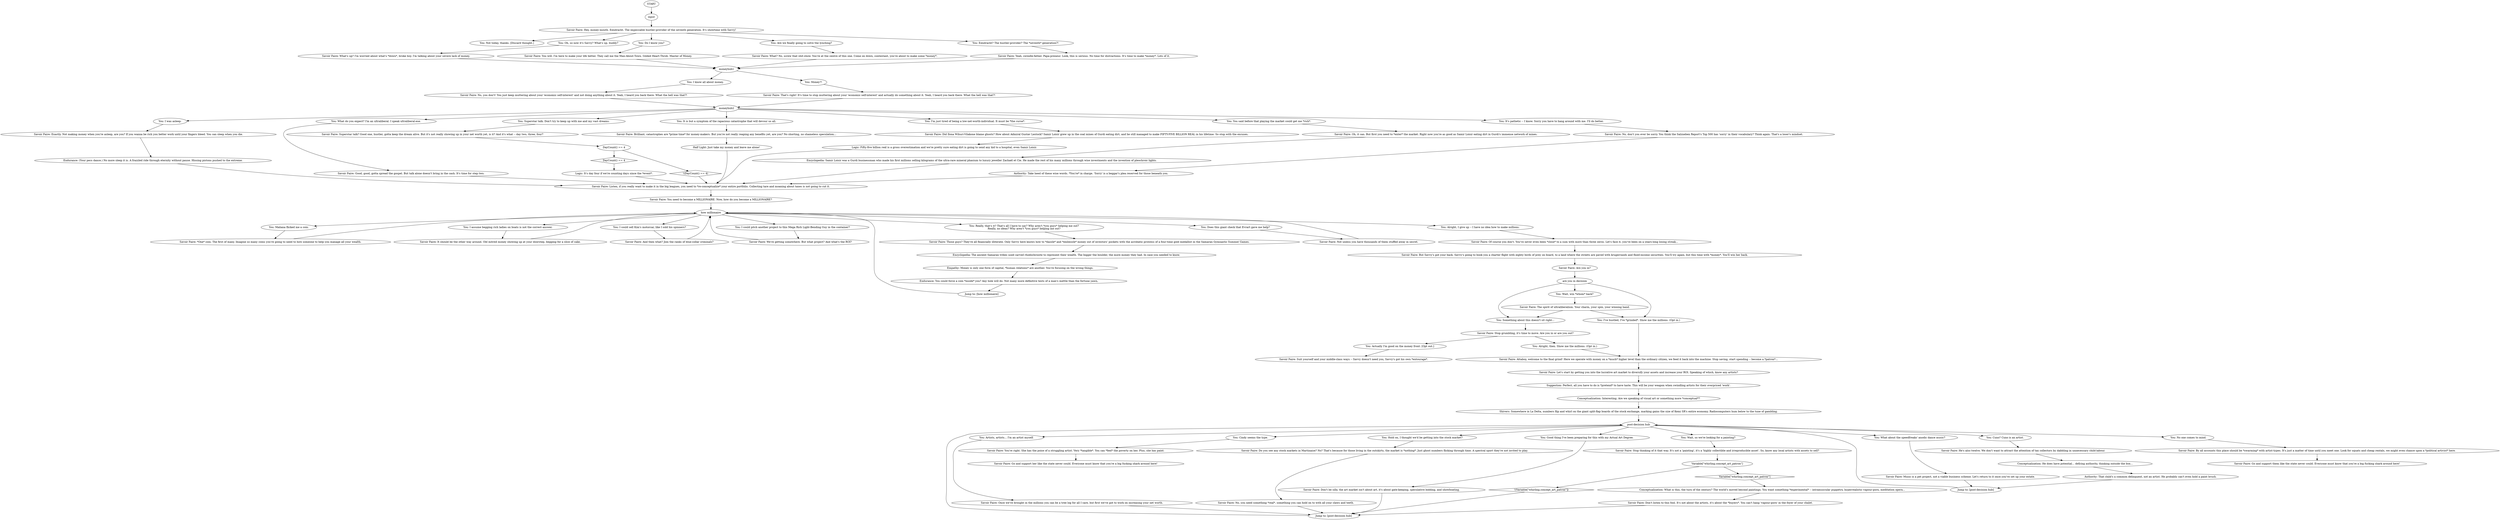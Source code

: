 # WHIRLING F2 ORB / Ultraliberal Quest Initiation
# Savoir Faire tells you it's time to stop playing the market and make some real cash so you can fulfil your heart's desire.
# ==================================================
digraph G {
	  0 [label="START"];
	  1 [label="input"];
	  2 [label="DayCount() == 4"];
	  3 [label="DayCount() == 4", shape=diamond];
	  4 [label="!(DayCount() == 4)", shape=diamond];
	  5 [label="Savoir Faire: *One* coin. The first of many. Imagine so many coins you're going to need to hire someone to help you manage all your wealth."];
	  6 [label="Savoir Faire: By all accounts this place should be *swarming* with artist-types. It's just a matter of time until you meet one. Look for squats and cheap rentals, we might even chance upon a *political artivist* here."];
	  7 [label="Jump to: [post-decision hub]"];
	  8 [label="Savoir Faire: Go and support her like the state never could. Everyone must know that you're a big fucking shark around here!"];
	  9 [label="You: Not today, thanks. [Discard thought.]"];
	  10 [label="Savoir Faire: It should be the other way around. Old mitred money showing up at your doorstep, begging for a slice of cake."];
	  11 [label="Savoir Faire: And then what? Join the ranks of blue-collar criminals?"];
	  12 [label="Savoir Faire: Don't listen to this fool. It's not about the artists, it's about the *buyers*. You can't hang 'vapour-porn' in the foyer of your chalet."];
	  13 [label="Savoir Faire: What's up? I'm worried about what's *down*, broke boy. I'm talking about your severe lack of money."];
	  14 [label="Savoir Faire: No, you don't! You just keep muttering about your 'economic self-interest' and not doing anything about it. Yeah, I heard you back there. What the hell was that?!"];
	  15 [label="how millionaire"];
	  16 [label="Jump to: [how millionaire]"];
	  17 [label="Savoir Faire: No, you need something *real*, something you can hold on to with all your claws and teeth."];
	  18 [label="You: I know all about money."];
	  19 [label="Logic: It's day four if we're counting days since the *event*."];
	  20 [label="You: Wait, win *whom* back?"];
	  21 [label="You: Something about this doesn't sit right..."];
	  22 [label="You: Cindy seems the type."];
	  23 [label="Savoir Faire: What? No, screw that shit-show. You're at the centre of this one. Come on down, contestant, you're about to make some *money*."];
	  24 [label="Savoir Faire: Stop grumbling, it's time to move. Are you in or are you out?"];
	  25 [label="Savoir Faire: No, don't you ever be sorry. You think the Salzneben Report's Top 500 has 'sorry' in their vocabulary? Think again. That's a loser's mindset."];
	  26 [label="You: Oh, so now it's Savvy? What's up, buddy?"];
	  27 [label="You: Actually I'm good on the money front. [Opt out.]"];
	  28 [label="Savoir Faire: Music is a pet project, not a viable business scheme. Let's return to it once you've set up your estate."];
	  29 [label="Authority: Take heed of these wise words. *You're* in charge. 'Sorry' is a beggar's plea reserved for those beneath you."];
	  30 [label="You: Do I know you?"];
	  32 [label="Savoir Faire: Oh, it can. But first you need to *enter* the market. Right now you're as good as Samir Loisir eating dirt in Gurdi's immense network of mines."];
	  33 [label="Encyclopedia: Samir Loisir was a Gurdi businessman who made his first millions selling kilograms of the ultra-rare mineral phasium to luxury jeweller Zachaël et Cie. He made the rest of his many millions through wise investments and the invention of pleochroic lights."];
	  34 [label="Suggestion: Perfect, all you have to do is *pretend* to have taste. This will be your weapon when swindling artists for their overpriced 'work'."];
	  35 [label="Savoir Faire: Once we've brought in the millions you can be a tree log for all I care, but first we've got to work on increasing your net worth."];
	  36 [label="Savoir Faire: Exactly. Not making money when you're asleep, are you? If you wanna be rich you better work until your fingers bleed. You can sleep when you die."];
	  37 [label="Half Light: Just take my money and leave me alone!"];
	  38 [label="Savoir Faire: Hey, money-mouth. Eendracht. The impeccable hustler-provider of the seventh generation. It's showtime with Savvy!"];
	  39 [label="Savoir Faire: But Savvy's got your back. Savvy's going to book you a charter flight with eighty birds of prey on board, to a land where the streets are paved with krugerrands and fixed-income securities. You'll try again, but this time with *money*. You'll win her back."];
	  40 [label="You: Artists, artists... I'm an artist myself."];
	  41 [label="You: I was asleep."];
	  42 [label="Savoir Faire: That's right! It's time to stop muttering about your 'economic self-interest' and actually do something about it. Yeah, I heard you back there. What the hell was that?!"];
	  43 [label="Conceptualization: What is this, the turn of the century? The world's moved beyond paintings. You want something *experimental* -- intramuscular puppetry, hyperrealistic vapour-porn, meditation opera..."];
	  44 [label="Jump to: [post-decision hub]"];
	  45 [label="Authority: That child's a common delinquent, not an artist. He probably can't even hold a paint brush."];
	  46 [label="Savoir Faire: Good, good, gotta spread the gospel. But talk alone doesn't bring in the cash. It's time for step two."];
	  47 [label="Logic: Fifty-five billion reál is a gross overestimation and we're pretty sure eating dirt is going to send any kid to a hospital, even Samir Loisir."];
	  48 [label="Endurance: You could force a coin *inside* you? Any hole will do. Not many more definitive tests of a man's mettle than the fortune yawn."];
	  49 [label="Savoir Faire: Suit yourself and your middle-class ways -- Savvy doesn't need you, Savvy's got his own *entourage*."];
	  50 [label="moneyhub1"];
	  51 [label="You: I could pitch another project to this Mega Rich Light-Bending Guy in the container?"];
	  52 [label="Savoir Faire: Not unless you have thousands of them stuffed away in secret."];
	  53 [label="Conceptualization: He does have potential... defying authority, thinking outside the box..."];
	  54 [label="You: What do you expect? I'm an ultraliberal. I speak ultraliberal-ese."];
	  55 [label="Savoir Faire: Listen, if you really want to make it in the big leagues, you need to *re-conceptualize* your entire portfolio. Collecting tare and moaning about taxes is not going to cut it."];
	  56 [label="You: I could sell Kim's motorcar, like I sold his spinners?"];
	  57 [label="Savoir Faire: We're getting somewhere. But what project? And what's the ROI?"];
	  58 [label="are you in decision"];
	  59 [label="Endurance: (Your pecs dance.) No more sleep it is. A frazzled ride through eternity without pause. Hissing pistons pushed to the extreme."];
	  60 [label="You: I assume begging rich ladies on boats is not the correct answer."];
	  61 [label="Empathy: Money is only one form of capital, *human relations* are another. You're focusing on the wrong things."];
	  62 [label="Savoir Faire: The spirit of ultraliberalism. Your charm, your spin, your winning hand."];
	  63 [label="You: Hold on, I thought we'd be getting into the stock market?"];
	  64 [label="You: Good thing I've been preparing for this with my Actual Art Degree."];
	  65 [label="You: Alright, then. Show me the millions. (Opt in.)"];
	  66 [label="Savoir Faire: Those guys? They're all financially illiterate. Only Savvy here knows how to *dazzle* and *embezzle* money out of investors' pockets with the acrobatic prowess of a four-time gold medallist in the Samaran Gymnastic Summer Games."];
	  67 [label="Encyclopedia: The ancient Samaran tribes used carved rhodochrosite to represent their wealth. The bigger the boulder, the more money they had. In case you needed to know."];
	  68 [label="Savoir Faire: Are you in?"];
	  69 [label="post-decision hub"];
	  70 [label="You: Wait, so we're looking for a painting?"];
	  71 [label="Savoir Faire: Stop thinking of it that way. It's not a 'painting', it's a 'highly collectible and irreproducible asset'. So, know any local artists with assets to sell?"];
	  72 [label="Savoir Faire: He's also twelve. We don't want to attract the attention of tax collectors by dabbling in unnecessary child-labour."];
	  73 [label="Savoir Faire: Go and support them like the state never could. Everyone must know that you're a big fucking shark around here!"];
	  74 [label="You: Superstar talk. Don't try to keep up with me and my vast dreams."];
	  75 [label="Savoir Faire: Attaboy, welcome to the final grind! Here we operate with money on a *much* higher level than the ordinary citizen, we feed it back into the machine. Stop saving, start spending -- become a *patron*..."];
	  76 [label="Savoir Faire: Don't be silly, the art market isn't about art, it's about gate-keeping, speculative bidding, and showboating."];
	  77 [label="You: It is but a symptom of the rapacious catastrophe that will devour us all."];
	  78 [label="You: Are we finally going to solve the lynching?"];
	  79 [label="You: Money?!"];
	  80 [label="moneyhub2"];
	  81 [label="Savoir Faire: Superstar talk? Good one, hustler, gotta keep the dream alive. But it's not really showing up in your net worth yet, is it? And it's what -- day two, three, four?"];
	  82 [label="Conceptualization: Interesting. Are we speaking of visual art or something more *conceptual*?"];
	  83 [label="Savoir Faire: You need to become a MILLIONAIRE. Now, how do you become a MILLIONAIRE?"];
	  84 [label="You: Really, that's it? That's all I have to say? Why aren't *you guys* helping me out?\nReally, no ideas? Why aren't *you guys* helping me out?"];
	  85 [label="You: Alright, I give up -- I have no idea how to make millions."];
	  86 [label="Shivers: Somewhere in La Delta, numbers flip and whirl on the giant split-flap boards of the stock exchange, marking gains the size of Kemi SR's entire economy. Radiocomputers hum below to the tune of gambling."];
	  87 [label="Savoir Faire: You're right. She has the poise of a struggling artist. Very *tangible*. You can *feel* the poverty on her. Plus, she has paint."];
	  88 [label="You: Eendracht? The hustler-provider? The *seventh* generation?!"];
	  89 [label="Savoir Faire: You will. I'm here to make your life better. They call me the Man-About-Town. Gilded Heart-Throb. Master of Money."];
	  90 [label="You: Does this giant check that Evrart gave me help?"];
	  91 [label="You: Mañana flicked me a coin."];
	  92 [label="Savoir Faire: Of course you don't. You've never even been *close* to a sum with more than three zeros. Let's face it, you've been on a years-long losing streak..."];
	  93 [label="You: I've hustled, I've *grinded*. Show me the millions. (Opt in.)"];
	  94 [label="Savoir Faire: Let's start by getting you into the lucrative art market to diversify your assets and increase your ROI. Speaking of which, know any artists?"];
	  95 [label="You: What about the speedfreaks' anodic dance music?"];
	  96 [label="You: Cuno? Cuno is an artist."];
	  97 [label="Savoir Faire: Yeah, swindle-father. Papa-preneur. Look, this is serious. No time for distractions. It's time to make *money*. Lots of it."];
	  98 [label="You: I'm just tired of being a low-net-worth-individual. It must be *the curse*."];
	  99 [label="You: You said before that playing the market could get me *rich*."];
	  100 [label="You: No one comes to mind."];
	  101 [label="Savoir Faire: Brilliant, catastrophes are *prime time* for money-makers. But you're not really reaping any benefits yet, are you? No shorting, no shameless speculation..."];
	  102 [label="Savoir Faire: Did Ilona Wihuri-Vilakone blame ghosts? How about Admiral Gustav Lestock? Samir Loisir grew up in the coal mines of Gurdi eating dirt, and he still managed to make FIFTY-FIVE BILLION REÁL in his lifetime. So stop with the excuses."];
	  103 [label="Savoir Faire: Do you see any stock markets in Martinaise? No? That's because for those living in the outskirts, the market is *nothing*. Just ghost numbers flicking through time. A spectral sport they're not invited to play."];
	  104 [label="Variable[\"whirling.concept_art_patron\"]"];
	  105 [label="Variable[\"whirling.concept_art_patron\"]", shape=diamond];
	  106 [label="!(Variable[\"whirling.concept_art_patron\"])", shape=diamond];
	  107 [label="You: It's pathetic -- I know. Sorry you have to hang around with me. I'll do better."];
	  0 -> 1
	  1 -> 38
	  2 -> 3
	  2 -> 4
	  3 -> 19
	  4 -> 55
	  5 -> 15
	  6 -> 73
	  7 -> 69
	  10 -> 15
	  11 -> 15
	  12 -> 44
	  13 -> 50
	  14 -> 80
	  15 -> 51
	  15 -> 84
	  15 -> 85
	  15 -> 56
	  15 -> 90
	  15 -> 91
	  15 -> 60
	  16 -> 15
	  17 -> 44
	  18 -> 14
	  19 -> 55
	  20 -> 62
	  21 -> 24
	  22 -> 87
	  23 -> 50
	  24 -> 65
	  24 -> 27
	  25 -> 29
	  26 -> 13
	  27 -> 49
	  28 -> 7
	  29 -> 55
	  30 -> 89
	  32 -> 33
	  33 -> 55
	  34 -> 82
	  35 -> 44
	  36 -> 59
	  37 -> 55
	  38 -> 9
	  38 -> 78
	  38 -> 88
	  38 -> 26
	  38 -> 30
	  39 -> 68
	  40 -> 35
	  41 -> 36
	  42 -> 80
	  43 -> 12
	  44 -> 69
	  45 -> 7
	  46 -> 55
	  47 -> 55
	  48 -> 16
	  50 -> 18
	  50 -> 79
	  51 -> 57
	  52 -> 15
	  53 -> 45
	  54 -> 46
	  55 -> 83
	  56 -> 11
	  57 -> 15
	  58 -> 21
	  58 -> 20
	  58 -> 93
	  59 -> 55
	  60 -> 10
	  61 -> 48
	  62 -> 21
	  62 -> 93
	  63 -> 103
	  64 -> 76
	  65 -> 75
	  66 -> 67
	  67 -> 61
	  68 -> 58
	  69 -> 64
	  69 -> 96
	  69 -> 100
	  69 -> 70
	  69 -> 40
	  69 -> 22
	  69 -> 63
	  69 -> 95
	  70 -> 71
	  71 -> 104
	  72 -> 53
	  74 -> 81
	  75 -> 94
	  76 -> 44
	  77 -> 101
	  78 -> 23
	  79 -> 42
	  80 -> 98
	  80 -> 99
	  80 -> 41
	  80 -> 74
	  80 -> 107
	  80 -> 77
	  80 -> 54
	  81 -> 2
	  82 -> 86
	  83 -> 15
	  84 -> 66
	  85 -> 92
	  86 -> 69
	  87 -> 8
	  88 -> 97
	  89 -> 50
	  90 -> 52
	  91 -> 5
	  92 -> 39
	  93 -> 75
	  94 -> 34
	  95 -> 28
	  96 -> 72
	  97 -> 50
	  98 -> 102
	  99 -> 32
	  100 -> 6
	  101 -> 37
	  102 -> 47
	  103 -> 17
	  104 -> 105
	  104 -> 106
	  105 -> 43
	  106 -> 44
	  107 -> 25
}

